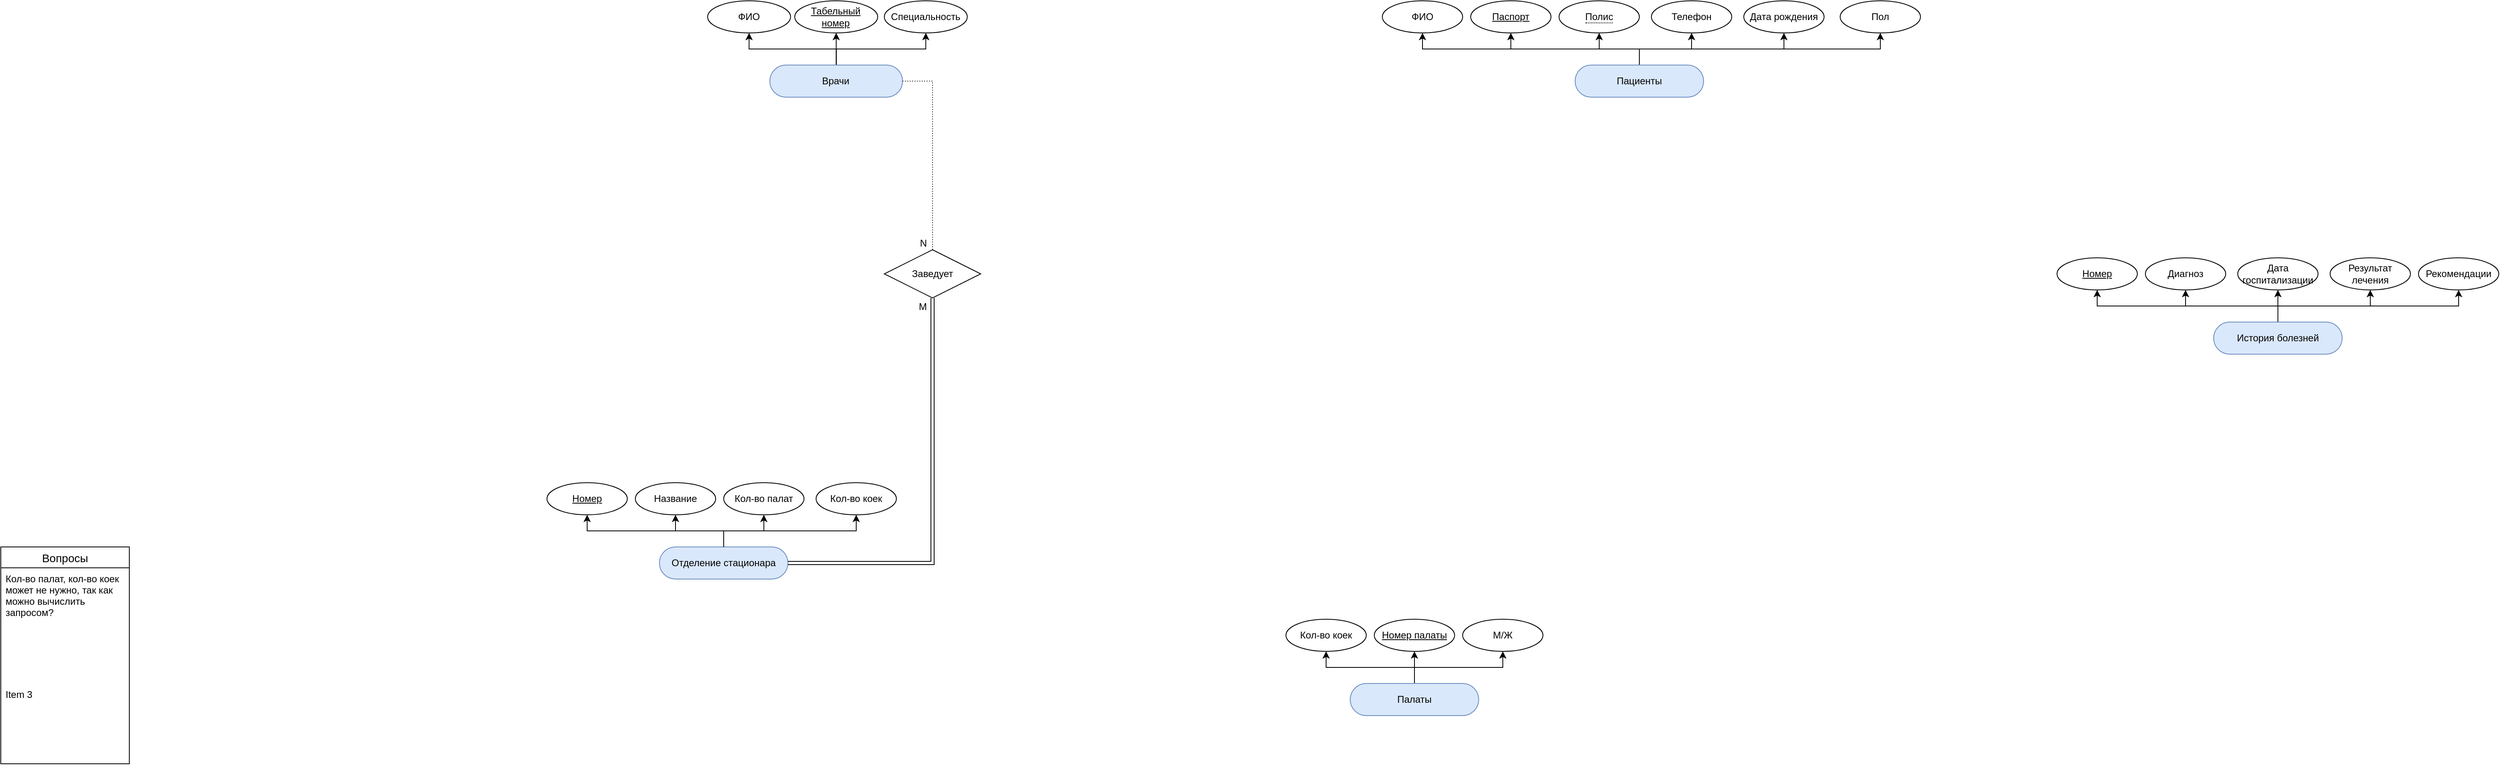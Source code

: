 <mxfile version="20.4.0" type="github">
  <diagram id="sdy6Zf20zEfnlvDLYYiU" name="Page-1">
    <mxGraphModel dx="3280" dy="876" grid="1" gridSize="10" guides="1" tooltips="1" connect="1" arrows="1" fold="1" page="1" pageScale="1" pageWidth="850" pageHeight="1100" math="0" shadow="0">
      <root>
        <mxCell id="0" />
        <mxCell id="1" parent="0" />
        <mxCell id="T4iOLJnZ17jGlODiEHJG-14" value="" style="group;rounded=0;" parent="1" vertex="1" connectable="0">
          <mxGeometry x="120" y="80" width="670" height="120" as="geometry" />
        </mxCell>
        <mxCell id="LvL2gcj6wyzvOLlQ4IZa-25" value="&lt;div&gt;Паспорт&lt;/div&gt;" style="ellipse;whiteSpace=wrap;html=1;align=center;fontStyle=4;" parent="T4iOLJnZ17jGlODiEHJG-14" vertex="1">
          <mxGeometry x="110" width="100" height="40" as="geometry" />
        </mxCell>
        <mxCell id="LvL2gcj6wyzvOLlQ4IZa-29" value="&lt;div&gt;&lt;span style=&quot;border-bottom: 1px dotted&quot;&gt;Полис&lt;/span&gt;&lt;/div&gt;&lt;div&gt;&lt;span style=&quot;border-bottom: 1px dotted&quot;&gt;&lt;/span&gt;&lt;/div&gt;" style="ellipse;whiteSpace=wrap;html=1;align=center;" parent="T4iOLJnZ17jGlODiEHJG-14" vertex="1">
          <mxGeometry x="220" width="100" height="40" as="geometry" />
        </mxCell>
        <mxCell id="T4iOLJnZ17jGlODiEHJG-1" value="ФИО" style="ellipse;whiteSpace=wrap;html=1;align=center;" parent="T4iOLJnZ17jGlODiEHJG-14" vertex="1">
          <mxGeometry width="100" height="40" as="geometry" />
        </mxCell>
        <mxCell id="T4iOLJnZ17jGlODiEHJG-4" value="Телефон" style="ellipse;whiteSpace=wrap;html=1;align=center;" parent="T4iOLJnZ17jGlODiEHJG-14" vertex="1">
          <mxGeometry x="335" width="100" height="40" as="geometry" />
        </mxCell>
        <mxCell id="T4iOLJnZ17jGlODiEHJG-8" value="Дата рождения" style="ellipse;whiteSpace=wrap;html=1;align=center;" parent="T4iOLJnZ17jGlODiEHJG-14" vertex="1">
          <mxGeometry x="450" width="100" height="40" as="geometry" />
        </mxCell>
        <mxCell id="T4iOLJnZ17jGlODiEHJG-9" style="edgeStyle=orthogonalEdgeStyle;rounded=0;orthogonalLoop=1;jettySize=auto;html=1;entryX=0.5;entryY=1;entryDx=0;entryDy=0;exitX=0.5;exitY=0;exitDx=0;exitDy=0;" parent="T4iOLJnZ17jGlODiEHJG-14" source="LvL2gcj6wyzvOLlQ4IZa-22" target="T4iOLJnZ17jGlODiEHJG-8" edge="1">
          <mxGeometry relative="1" as="geometry">
            <Array as="points">
              <mxPoint x="320" y="60" />
              <mxPoint x="500" y="60" />
            </Array>
          </mxGeometry>
        </mxCell>
        <mxCell id="T4iOLJnZ17jGlODiEHJG-7" style="edgeStyle=orthogonalEdgeStyle;rounded=0;orthogonalLoop=1;jettySize=auto;html=1;entryX=0.5;entryY=1;entryDx=0;entryDy=0;exitX=0.5;exitY=0;exitDx=0;exitDy=0;" parent="T4iOLJnZ17jGlODiEHJG-14" source="LvL2gcj6wyzvOLlQ4IZa-22" target="T4iOLJnZ17jGlODiEHJG-4" edge="1">
          <mxGeometry relative="1" as="geometry">
            <Array as="points">
              <mxPoint x="320" y="60" />
              <mxPoint x="385" y="60" />
            </Array>
          </mxGeometry>
        </mxCell>
        <mxCell id="T4iOLJnZ17jGlODiEHJG-2" style="edgeStyle=orthogonalEdgeStyle;rounded=0;orthogonalLoop=1;jettySize=auto;html=1;entryX=0.5;entryY=1;entryDx=0;entryDy=0;exitX=0.5;exitY=0;exitDx=0;exitDy=0;" parent="T4iOLJnZ17jGlODiEHJG-14" source="LvL2gcj6wyzvOLlQ4IZa-22" target="T4iOLJnZ17jGlODiEHJG-1" edge="1">
          <mxGeometry relative="1" as="geometry">
            <Array as="points">
              <mxPoint x="320" y="60" />
              <mxPoint x="50" y="60" />
            </Array>
          </mxGeometry>
        </mxCell>
        <mxCell id="LvL2gcj6wyzvOLlQ4IZa-28" style="edgeStyle=orthogonalEdgeStyle;rounded=0;orthogonalLoop=1;jettySize=auto;html=1;entryX=0.5;entryY=1;entryDx=0;entryDy=0;exitX=0.5;exitY=0;exitDx=0;exitDy=0;" parent="T4iOLJnZ17jGlODiEHJG-14" source="LvL2gcj6wyzvOLlQ4IZa-22" target="LvL2gcj6wyzvOLlQ4IZa-29" edge="1">
          <mxGeometry relative="1" as="geometry">
            <mxPoint x="100" y="-260" as="targetPoint" />
            <Array as="points">
              <mxPoint x="320" y="60" />
              <mxPoint x="270" y="60" />
            </Array>
          </mxGeometry>
        </mxCell>
        <mxCell id="LvL2gcj6wyzvOLlQ4IZa-24" value="" style="edgeStyle=orthogonalEdgeStyle;rounded=0;orthogonalLoop=1;jettySize=auto;html=1;entryX=0.5;entryY=1;entryDx=0;entryDy=0;" parent="T4iOLJnZ17jGlODiEHJG-14" source="LvL2gcj6wyzvOLlQ4IZa-22" target="LvL2gcj6wyzvOLlQ4IZa-25" edge="1">
          <mxGeometry relative="1" as="geometry">
            <mxPoint x="-10" y="-250" as="targetPoint" />
            <Array as="points">
              <mxPoint x="320" y="60" />
              <mxPoint x="160" y="60" />
            </Array>
          </mxGeometry>
        </mxCell>
        <mxCell id="T4iOLJnZ17jGlODiEHJG-60" style="edgeStyle=orthogonalEdgeStyle;rounded=0;orthogonalLoop=1;jettySize=auto;html=1;entryX=0.5;entryY=1;entryDx=0;entryDy=0;exitX=0.5;exitY=0;exitDx=0;exitDy=0;" parent="T4iOLJnZ17jGlODiEHJG-14" source="LvL2gcj6wyzvOLlQ4IZa-22" target="T4iOLJnZ17jGlODiEHJG-59" edge="1">
          <mxGeometry relative="1" as="geometry" />
        </mxCell>
        <mxCell id="LvL2gcj6wyzvOLlQ4IZa-22" value="&lt;div&gt;Пациенты&lt;/div&gt;" style="whiteSpace=wrap;html=1;align=center;fillColor=#dae8fc;strokeColor=#6c8ebf;rounded=1;arcSize=50;" parent="T4iOLJnZ17jGlODiEHJG-14" vertex="1">
          <mxGeometry x="240" y="80" width="160" height="40" as="geometry" />
        </mxCell>
        <mxCell id="T4iOLJnZ17jGlODiEHJG-59" value="&lt;div&gt;Пол&lt;/div&gt;" style="ellipse;whiteSpace=wrap;html=1;align=center;rounded=1;" parent="T4iOLJnZ17jGlODiEHJG-14" vertex="1">
          <mxGeometry x="570" width="100" height="40" as="geometry" />
        </mxCell>
        <mxCell id="T4iOLJnZ17jGlODiEHJG-42" value="" style="group;rounded=0;" parent="1" vertex="1" connectable="0">
          <mxGeometry x="850" y="400" width="660" height="120" as="geometry" />
        </mxCell>
        <mxCell id="T4iOLJnZ17jGlODiEHJG-43" value="Номер" style="ellipse;whiteSpace=wrap;html=1;align=center;fontStyle=4;" parent="T4iOLJnZ17jGlODiEHJG-42" vertex="1">
          <mxGeometry x="110" width="100" height="40" as="geometry" />
        </mxCell>
        <mxCell id="T4iOLJnZ17jGlODiEHJG-46" value="Дата госпитализации" style="ellipse;whiteSpace=wrap;html=1;align=center;" parent="T4iOLJnZ17jGlODiEHJG-42" vertex="1">
          <mxGeometry x="335" width="100" height="40" as="geometry" />
        </mxCell>
        <mxCell id="T4iOLJnZ17jGlODiEHJG-47" value="Результат лечения" style="ellipse;whiteSpace=wrap;html=1;align=center;" parent="T4iOLJnZ17jGlODiEHJG-42" vertex="1">
          <mxGeometry x="450" width="100" height="40" as="geometry" />
        </mxCell>
        <mxCell id="T4iOLJnZ17jGlODiEHJG-48" style="edgeStyle=orthogonalEdgeStyle;rounded=0;orthogonalLoop=1;jettySize=auto;html=1;entryX=0.5;entryY=1;entryDx=0;entryDy=0;exitX=0.5;exitY=0;exitDx=0;exitDy=0;" parent="T4iOLJnZ17jGlODiEHJG-42" source="T4iOLJnZ17jGlODiEHJG-53" target="T4iOLJnZ17jGlODiEHJG-47" edge="1">
          <mxGeometry relative="1" as="geometry">
            <Array as="points">
              <mxPoint x="385" y="60" />
              <mxPoint x="500" y="60" />
            </Array>
          </mxGeometry>
        </mxCell>
        <mxCell id="T4iOLJnZ17jGlODiEHJG-49" style="edgeStyle=orthogonalEdgeStyle;rounded=0;orthogonalLoop=1;jettySize=auto;html=1;entryX=0.5;entryY=1;entryDx=0;entryDy=0;exitX=0.5;exitY=0;exitDx=0;exitDy=0;" parent="T4iOLJnZ17jGlODiEHJG-42" source="T4iOLJnZ17jGlODiEHJG-53" target="T4iOLJnZ17jGlODiEHJG-46" edge="1">
          <mxGeometry relative="1" as="geometry">
            <Array as="points">
              <mxPoint x="385" y="70" />
              <mxPoint x="385" y="70" />
            </Array>
          </mxGeometry>
        </mxCell>
        <mxCell id="T4iOLJnZ17jGlODiEHJG-52" value="" style="edgeStyle=orthogonalEdgeStyle;rounded=0;orthogonalLoop=1;jettySize=auto;html=1;entryX=0.5;entryY=1;entryDx=0;entryDy=0;" parent="T4iOLJnZ17jGlODiEHJG-42" source="T4iOLJnZ17jGlODiEHJG-53" target="T4iOLJnZ17jGlODiEHJG-43" edge="1">
          <mxGeometry relative="1" as="geometry">
            <mxPoint x="-10" y="-250" as="targetPoint" />
            <Array as="points">
              <mxPoint x="385" y="60" />
              <mxPoint x="160" y="60" />
            </Array>
          </mxGeometry>
        </mxCell>
        <mxCell id="T4iOLJnZ17jGlODiEHJG-57" style="edgeStyle=orthogonalEdgeStyle;rounded=0;orthogonalLoop=1;jettySize=auto;html=1;entryX=0.5;entryY=1;entryDx=0;entryDy=0;" parent="T4iOLJnZ17jGlODiEHJG-42" source="T4iOLJnZ17jGlODiEHJG-53" target="T4iOLJnZ17jGlODiEHJG-56" edge="1">
          <mxGeometry relative="1" as="geometry">
            <Array as="points">
              <mxPoint x="385" y="60" />
              <mxPoint x="610" y="60" />
            </Array>
          </mxGeometry>
        </mxCell>
        <mxCell id="T4iOLJnZ17jGlODiEHJG-58" style="edgeStyle=orthogonalEdgeStyle;rounded=0;orthogonalLoop=1;jettySize=auto;html=1;entryX=0.5;entryY=1;entryDx=0;entryDy=0;" parent="T4iOLJnZ17jGlODiEHJG-42" source="T4iOLJnZ17jGlODiEHJG-53" target="T4iOLJnZ17jGlODiEHJG-54" edge="1">
          <mxGeometry relative="1" as="geometry" />
        </mxCell>
        <mxCell id="T4iOLJnZ17jGlODiEHJG-53" value="&lt;div&gt;История болезней&lt;/div&gt;" style="whiteSpace=wrap;html=1;align=center;fillColor=#dae8fc;strokeColor=#6c8ebf;rounded=1;arcSize=50;" parent="T4iOLJnZ17jGlODiEHJG-42" vertex="1">
          <mxGeometry x="305" y="80" width="160" height="40" as="geometry" />
        </mxCell>
        <mxCell id="T4iOLJnZ17jGlODiEHJG-54" value="Диагноз" style="ellipse;whiteSpace=wrap;html=1;align=center;rounded=1;" parent="T4iOLJnZ17jGlODiEHJG-42" vertex="1">
          <mxGeometry x="220" width="100" height="40" as="geometry" />
        </mxCell>
        <mxCell id="T4iOLJnZ17jGlODiEHJG-56" value="Рекомендации" style="ellipse;whiteSpace=wrap;html=1;align=center;rounded=1;" parent="T4iOLJnZ17jGlODiEHJG-42" vertex="1">
          <mxGeometry x="560" width="100" height="40" as="geometry" />
        </mxCell>
        <mxCell id="T4iOLJnZ17jGlODiEHJG-62" value="" style="group;rounded=0;" parent="1" vertex="1" connectable="0">
          <mxGeometry y="850" width="670" height="120" as="geometry" />
        </mxCell>
        <mxCell id="T4iOLJnZ17jGlODiEHJG-63" value="Номер палаты" style="ellipse;whiteSpace=wrap;html=1;align=center;fontStyle=4;" parent="T4iOLJnZ17jGlODiEHJG-62" vertex="1">
          <mxGeometry x="110" width="100" height="40" as="geometry" />
        </mxCell>
        <mxCell id="T4iOLJnZ17jGlODiEHJG-65" value="Кол-во коек" style="ellipse;whiteSpace=wrap;html=1;align=center;" parent="T4iOLJnZ17jGlODiEHJG-62" vertex="1">
          <mxGeometry width="100" height="40" as="geometry" />
        </mxCell>
        <mxCell id="T4iOLJnZ17jGlODiEHJG-70" style="edgeStyle=orthogonalEdgeStyle;rounded=0;orthogonalLoop=1;jettySize=auto;html=1;entryX=0.5;entryY=1;entryDx=0;entryDy=0;exitX=0.5;exitY=0;exitDx=0;exitDy=0;" parent="T4iOLJnZ17jGlODiEHJG-62" source="T4iOLJnZ17jGlODiEHJG-74" target="T4iOLJnZ17jGlODiEHJG-65" edge="1">
          <mxGeometry relative="1" as="geometry">
            <Array as="points">
              <mxPoint x="160" y="60" />
              <mxPoint x="50" y="60" />
            </Array>
          </mxGeometry>
        </mxCell>
        <mxCell id="T4iOLJnZ17jGlODiEHJG-72" value="" style="edgeStyle=orthogonalEdgeStyle;rounded=0;orthogonalLoop=1;jettySize=auto;html=1;entryX=0.5;entryY=1;entryDx=0;entryDy=0;" parent="T4iOLJnZ17jGlODiEHJG-62" source="T4iOLJnZ17jGlODiEHJG-74" target="T4iOLJnZ17jGlODiEHJG-63" edge="1">
          <mxGeometry relative="1" as="geometry">
            <mxPoint x="-10" y="-250" as="targetPoint" />
            <Array as="points">
              <mxPoint x="160" y="70" />
              <mxPoint x="160" y="70" />
            </Array>
          </mxGeometry>
        </mxCell>
        <mxCell id="T4iOLJnZ17jGlODiEHJG-78" style="edgeStyle=orthogonalEdgeStyle;rounded=0;orthogonalLoop=1;jettySize=auto;html=1;entryX=0.5;entryY=1;entryDx=0;entryDy=0;" parent="T4iOLJnZ17jGlODiEHJG-62" source="T4iOLJnZ17jGlODiEHJG-74" target="T4iOLJnZ17jGlODiEHJG-76" edge="1">
          <mxGeometry relative="1" as="geometry" />
        </mxCell>
        <mxCell id="T4iOLJnZ17jGlODiEHJG-74" value="&lt;div&gt;Палаты&lt;/div&gt;" style="whiteSpace=wrap;html=1;align=center;fillColor=#dae8fc;strokeColor=#6c8ebf;rounded=1;arcSize=50;" parent="T4iOLJnZ17jGlODiEHJG-62" vertex="1">
          <mxGeometry x="80" y="80" width="160" height="40" as="geometry" />
        </mxCell>
        <mxCell id="T4iOLJnZ17jGlODiEHJG-76" value="М/Ж" style="ellipse;whiteSpace=wrap;html=1;align=center;rounded=1;" parent="T4iOLJnZ17jGlODiEHJG-62" vertex="1">
          <mxGeometry x="220" width="100" height="40" as="geometry" />
        </mxCell>
        <mxCell id="jlGuzBgM_5UnLUvUvrNm-1" value="" style="group;rounded=0;" vertex="1" connectable="0" parent="1">
          <mxGeometry x="-920" y="680" width="670" height="120" as="geometry" />
        </mxCell>
        <mxCell id="jlGuzBgM_5UnLUvUvrNm-5" value="Кол-во коек" style="ellipse;whiteSpace=wrap;html=1;align=center;" vertex="1" parent="jlGuzBgM_5UnLUvUvrNm-1">
          <mxGeometry x="335" width="100" height="40" as="geometry" />
        </mxCell>
        <mxCell id="jlGuzBgM_5UnLUvUvrNm-8" style="edgeStyle=orthogonalEdgeStyle;rounded=0;orthogonalLoop=1;jettySize=auto;html=1;entryX=0.5;entryY=1;entryDx=0;entryDy=0;exitX=0.5;exitY=0;exitDx=0;exitDy=0;" edge="1" parent="jlGuzBgM_5UnLUvUvrNm-1" source="jlGuzBgM_5UnLUvUvrNm-13" target="jlGuzBgM_5UnLUvUvrNm-5">
          <mxGeometry relative="1" as="geometry">
            <Array as="points">
              <mxPoint x="220" y="60" />
              <mxPoint x="385" y="60" />
            </Array>
          </mxGeometry>
        </mxCell>
        <mxCell id="jlGuzBgM_5UnLUvUvrNm-9" style="edgeStyle=orthogonalEdgeStyle;rounded=0;orthogonalLoop=1;jettySize=auto;html=1;exitX=0.5;exitY=0;exitDx=0;exitDy=0;entryX=0.5;entryY=1;entryDx=0;entryDy=0;" edge="1" parent="jlGuzBgM_5UnLUvUvrNm-1" source="jlGuzBgM_5UnLUvUvrNm-13" target="jlGuzBgM_5UnLUvUvrNm-16">
          <mxGeometry relative="1" as="geometry">
            <Array as="points">
              <mxPoint x="220" y="60" />
              <mxPoint x="50" y="60" />
            </Array>
            <mxPoint x="60" y="80" as="targetPoint" />
          </mxGeometry>
        </mxCell>
        <mxCell id="jlGuzBgM_5UnLUvUvrNm-10" style="edgeStyle=orthogonalEdgeStyle;rounded=0;orthogonalLoop=1;jettySize=auto;html=1;entryX=0.5;entryY=1;entryDx=0;entryDy=0;exitX=0.5;exitY=0;exitDx=0;exitDy=0;" edge="1" parent="jlGuzBgM_5UnLUvUvrNm-1" source="jlGuzBgM_5UnLUvUvrNm-13">
          <mxGeometry relative="1" as="geometry">
            <mxPoint x="270" y="40" as="targetPoint" />
            <Array as="points">
              <mxPoint x="220" y="60" />
              <mxPoint x="270" y="60" />
            </Array>
          </mxGeometry>
        </mxCell>
        <mxCell id="jlGuzBgM_5UnLUvUvrNm-13" value="Отделение стационара" style="whiteSpace=wrap;html=1;align=center;fillColor=#dae8fc;strokeColor=#6c8ebf;rounded=1;arcSize=50;" vertex="1" parent="jlGuzBgM_5UnLUvUvrNm-1">
          <mxGeometry x="140" y="80" width="160" height="40" as="geometry" />
        </mxCell>
        <mxCell id="jlGuzBgM_5UnLUvUvrNm-16" value="&lt;div&gt;Номер&lt;/div&gt;" style="ellipse;whiteSpace=wrap;html=1;align=center;fontStyle=4;" vertex="1" parent="jlGuzBgM_5UnLUvUvrNm-1">
          <mxGeometry width="100" height="40" as="geometry" />
        </mxCell>
        <mxCell id="jlGuzBgM_5UnLUvUvrNm-19" value="Кол-во палат" style="ellipse;whiteSpace=wrap;html=1;align=center;" vertex="1" parent="jlGuzBgM_5UnLUvUvrNm-1">
          <mxGeometry x="220" width="100" height="40" as="geometry" />
        </mxCell>
        <mxCell id="jlGuzBgM_5UnLUvUvrNm-15" value="" style="group" vertex="1" connectable="0" parent="1">
          <mxGeometry x="-720" y="80" width="323.282" height="120" as="geometry" />
        </mxCell>
        <mxCell id="T4iOLJnZ17jGlODiEHJG-19" value="&lt;div&gt;Табельный&lt;/div&gt;&lt;div&gt;номер&lt;/div&gt;" style="ellipse;whiteSpace=wrap;html=1;align=center;fontStyle=4;" parent="jlGuzBgM_5UnLUvUvrNm-15" vertex="1">
          <mxGeometry x="108.447" width="103.279" height="40" as="geometry" />
        </mxCell>
        <mxCell id="T4iOLJnZ17jGlODiEHJG-21" value="ФИО" style="ellipse;whiteSpace=wrap;html=1;align=center;" parent="jlGuzBgM_5UnLUvUvrNm-15" vertex="1">
          <mxGeometry width="103.279" height="40" as="geometry" />
        </mxCell>
        <mxCell id="T4iOLJnZ17jGlODiEHJG-22" value="Специальность" style="ellipse;whiteSpace=wrap;html=1;align=center;" parent="jlGuzBgM_5UnLUvUvrNm-15" vertex="1">
          <mxGeometry x="220.003" width="103.279" height="40" as="geometry" />
        </mxCell>
        <mxCell id="T4iOLJnZ17jGlODiEHJG-28" style="edgeStyle=orthogonalEdgeStyle;rounded=0;orthogonalLoop=1;jettySize=auto;html=1;entryX=0.5;entryY=1;entryDx=0;entryDy=0;" parent="jlGuzBgM_5UnLUvUvrNm-15" source="T4iOLJnZ17jGlODiEHJG-25" target="T4iOLJnZ17jGlODiEHJG-21" edge="1">
          <mxGeometry relative="1" as="geometry">
            <Array as="points">
              <mxPoint x="160" y="60" />
              <mxPoint x="52" y="60" />
            </Array>
          </mxGeometry>
        </mxCell>
        <mxCell id="T4iOLJnZ17jGlODiEHJG-30" value="" style="edgeStyle=orthogonalEdgeStyle;rounded=0;orthogonalLoop=1;jettySize=auto;html=1;entryX=0.5;entryY=1;entryDx=0;entryDy=0;" parent="jlGuzBgM_5UnLUvUvrNm-15" source="T4iOLJnZ17jGlODiEHJG-25" target="T4iOLJnZ17jGlODiEHJG-19" edge="1">
          <mxGeometry relative="1" as="geometry">
            <mxPoint x="-10.328" y="-250" as="targetPoint" />
          </mxGeometry>
        </mxCell>
        <mxCell id="T4iOLJnZ17jGlODiEHJG-31" style="edgeStyle=orthogonalEdgeStyle;rounded=0;orthogonalLoop=1;jettySize=auto;html=1;entryX=0.5;entryY=1;entryDx=0;entryDy=0;" parent="jlGuzBgM_5UnLUvUvrNm-15" source="T4iOLJnZ17jGlODiEHJG-25" target="T4iOLJnZ17jGlODiEHJG-22" edge="1">
          <mxGeometry relative="1" as="geometry" />
        </mxCell>
        <mxCell id="T4iOLJnZ17jGlODiEHJG-25" value="Врачи" style="whiteSpace=wrap;html=1;align=center;fillColor=#dae8fc;strokeColor=#6c8ebf;rounded=1;arcSize=50;" parent="jlGuzBgM_5UnLUvUvrNm-15" vertex="1">
          <mxGeometry x="77.46" y="80" width="165.246" height="40" as="geometry" />
        </mxCell>
        <mxCell id="jlGuzBgM_5UnLUvUvrNm-18" value="Название" style="ellipse;whiteSpace=wrap;html=1;align=center;" vertex="1" parent="1">
          <mxGeometry x="-810" y="680" width="100" height="40" as="geometry" />
        </mxCell>
        <mxCell id="jlGuzBgM_5UnLUvUvrNm-21" style="edgeStyle=orthogonalEdgeStyle;rounded=0;orthogonalLoop=1;jettySize=auto;html=1;entryX=0.5;entryY=1;entryDx=0;entryDy=0;" edge="1" parent="1" source="jlGuzBgM_5UnLUvUvrNm-13" target="jlGuzBgM_5UnLUvUvrNm-18">
          <mxGeometry relative="1" as="geometry" />
        </mxCell>
        <mxCell id="jlGuzBgM_5UnLUvUvrNm-22" value="Вопросы" style="swimlane;fontStyle=0;childLayout=stackLayout;horizontal=1;startSize=26;horizontalStack=0;resizeParent=1;resizeParentMax=0;resizeLast=0;collapsible=1;marginBottom=0;align=center;fontSize=14;" vertex="1" parent="1">
          <mxGeometry x="-1600" y="760" width="160" height="270" as="geometry" />
        </mxCell>
        <mxCell id="jlGuzBgM_5UnLUvUvrNm-23" value="Кол-во палат, кол-во коек&#xa;может не нужно, так как&#xa;можно вычислить&#xa;запросом?&#xa;" style="text;strokeColor=none;fillColor=none;spacingLeft=4;spacingRight=4;overflow=hidden;rotatable=0;points=[[0,0.5],[1,0.5]];portConstraint=eastwest;fontSize=12;" vertex="1" parent="jlGuzBgM_5UnLUvUvrNm-22">
          <mxGeometry y="26" width="160" height="144" as="geometry" />
        </mxCell>
        <mxCell id="jlGuzBgM_5UnLUvUvrNm-25" value="Item 3" style="text;strokeColor=none;fillColor=none;spacingLeft=4;spacingRight=4;overflow=hidden;rotatable=0;points=[[0,0.5],[1,0.5]];portConstraint=eastwest;fontSize=12;" vertex="1" parent="jlGuzBgM_5UnLUvUvrNm-22">
          <mxGeometry y="170" width="160" height="100" as="geometry" />
        </mxCell>
        <mxCell id="jlGuzBgM_5UnLUvUvrNm-26" value="&lt;div&gt;Заведует&lt;/div&gt;" style="shape=rhombus;perimeter=rhombusPerimeter;whiteSpace=wrap;html=1;align=center;" vertex="1" parent="1">
          <mxGeometry x="-500" y="390" width="120" height="60" as="geometry" />
        </mxCell>
        <mxCell id="jlGuzBgM_5UnLUvUvrNm-38" value="" style="endArrow=none;html=1;rounded=0;dashed=1;dashPattern=1 2;exitX=1;exitY=0.5;exitDx=0;exitDy=0;entryX=0.5;entryY=0;entryDx=0;entryDy=0;" edge="1" parent="1" source="T4iOLJnZ17jGlODiEHJG-25" target="jlGuzBgM_5UnLUvUvrNm-26">
          <mxGeometry relative="1" as="geometry">
            <mxPoint x="-460" y="250" as="sourcePoint" />
            <mxPoint x="-300" y="250" as="targetPoint" />
            <Array as="points">
              <mxPoint x="-440" y="180" />
            </Array>
          </mxGeometry>
        </mxCell>
        <mxCell id="jlGuzBgM_5UnLUvUvrNm-39" value="N" style="resizable=0;html=1;align=right;verticalAlign=bottom;" connectable="0" vertex="1" parent="jlGuzBgM_5UnLUvUvrNm-38">
          <mxGeometry x="1" relative="1" as="geometry">
            <mxPoint x="-7" as="offset" />
          </mxGeometry>
        </mxCell>
        <mxCell id="jlGuzBgM_5UnLUvUvrNm-40" value="" style="shape=link;html=1;rounded=0;exitX=1;exitY=0.5;exitDx=0;exitDy=0;entryX=0.5;entryY=1;entryDx=0;entryDy=0;" edge="1" parent="1" source="jlGuzBgM_5UnLUvUvrNm-13" target="jlGuzBgM_5UnLUvUvrNm-26">
          <mxGeometry relative="1" as="geometry">
            <mxPoint x="-590" y="790" as="sourcePoint" />
            <mxPoint x="-430" y="780" as="targetPoint" />
            <Array as="points">
              <mxPoint x="-440" y="780" />
            </Array>
          </mxGeometry>
        </mxCell>
        <mxCell id="jlGuzBgM_5UnLUvUvrNm-41" value="&lt;div&gt;M&lt;/div&gt;" style="resizable=0;html=1;align=right;verticalAlign=bottom;" connectable="0" vertex="1" parent="jlGuzBgM_5UnLUvUvrNm-40">
          <mxGeometry x="1" relative="1" as="geometry">
            <mxPoint x="-7" y="19" as="offset" />
          </mxGeometry>
        </mxCell>
      </root>
    </mxGraphModel>
  </diagram>
</mxfile>
